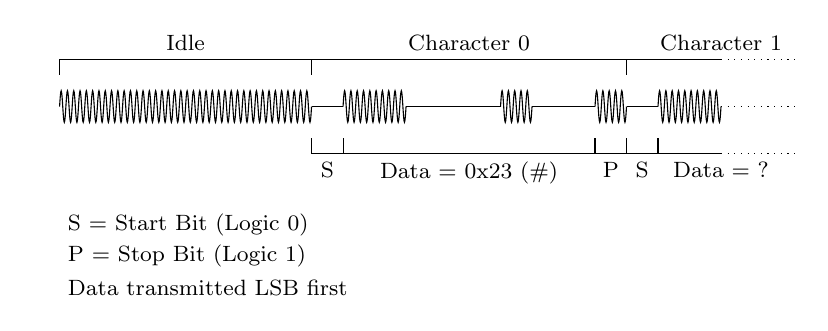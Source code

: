 \footnotesize

\newcommand{\bw}{0.4}

\newcommand{\af}[4]{
	\draw (#4) \foreach \x in {1,...,{#3}} {++(0,0) sin ++({#1},{#2}) cos ++({#1},-{#2}) sin ++({#1},-{#2}) cos ++({#1},{#2})} coordinate(end);
}

\newcounter{swn}\setcounter{swn}{1}
\newcommand{\ASK}[2]{
	\coordinate (start) at (#2);
	\setcounter{swn}{0}
	\foreach \b in {#1} {
		\coordinate(swx) at ($(start)+(\theswn*\bw,0)$);
		\ifnum \b=0
			\draw (swx) -- ($(swx) + (\bw,0)$) coordinate(end);
		\fi
		\ifnum \b=1
			\af{0.2mm}{2mm}{5}{swx}
		\fi
		\stepcounter{swn};
	}
}

\begin{tikzpicture}

\af{0.2mm}{2mm}{40}{0,0}
\coordinate (b0start) at (end);
\ASK{0,1,1,0,0,0,1,0,0,1}{end}
\coordinate (b1start) at (end);
\ASK{0,1,1}{end}
\coordinate (b1end) at (end);
\draw[dotted] (end) to ++(1,0);

\coordinate (annostart) at (0,0.6);
\draw (annostart) -- (annostart-|b0start)
	node[above=0,midway] {Idle}
	(annostart-|b0start) -- (annostart-|b1start)
	node[above=0,midway] {Character 0}
	(annostart-|b1start) -- (annostart-|b1end)
	node[above=0] {Character 1};
\draw[dotted] (annostart-|b1end) to ++(1,0);
\draw (annostart) to ++(0,-0.2)
	(annostart-|b0start) to ++(0,-0.2)
	(annostart-|b1start) to ++(0,-0.2);

\coordinate (annotop) at (0,-0.6);
\draw (annotop-|b0start) -- ++(0,0.2);
\draw (annotop-|b0start) -- ++(\bw,0)
	coordinate (x)
	node[below=0,midway] {S} 
	-- ++(0,0.2);
\draw (x) -- ++(\bw*8,0)
	coordinate (x)
	node[below=0,midway] {Data = 0x23 (\#)}
	-- ++(0,0.2);
\draw (x) -- ++(\bw,0)
	coordinate (x)
	node[below=0,midway] {P}
	-- ++(0,0.2);
\draw (x) -- ++(\bw,0)
	coordinate (x)
	node[below=0,midway] {S}
	-- ++(0,0.2);
\draw (x) -- ++(\bw*2,0)
	coordinate (x)
	node[below=0] {Data = ?};
\draw[dotted] (x) -- ++(1,0);
\node[anchor=west] at (0,-1.5) {S = Start Bit (Logic 0)};
\node[anchor=west] at (0,-1.9) {P = Stop Bit (Logic 1)};
\node[anchor=west] at (0,-2.3) {Data transmitted LSB first};

\end{tikzpicture}